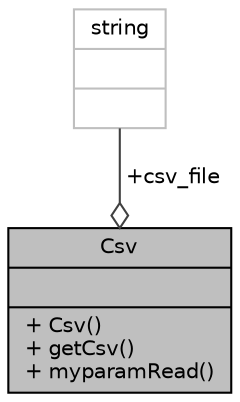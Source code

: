 digraph "Csv"
{
 // LATEX_PDF_SIZE
  edge [fontname="Helvetica",fontsize="10",labelfontname="Helvetica",labelfontsize="10"];
  node [fontname="Helvetica",fontsize="10",shape=record];
  Node1 [label="{Csv\n||+ Csv()\l+ getCsv()\l+ myparamRead()\l}",height=0.2,width=0.4,color="black", fillcolor="grey75", style="filled", fontcolor="black",tooltip="csvファイルから、パラメーターを読み込んでシミュレーションを行う場合"];
  Node2 -> Node1 [color="grey25",fontsize="10",style="solid",label=" +csv_file" ,arrowhead="odiamond",fontname="Helvetica"];
  Node2 [label="{string\n||}",height=0.2,width=0.4,color="grey75", fillcolor="white", style="filled",tooltip=" "];
}
